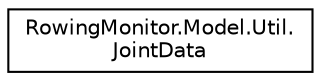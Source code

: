digraph "Graphical Class Hierarchy"
{
  edge [fontname="Helvetica",fontsize="10",labelfontname="Helvetica",labelfontsize="10"];
  node [fontname="Helvetica",fontsize="10",shape=record];
  rankdir="LR";
  Node0 [label="RowingMonitor.Model.Util.\lJointData",height=0.2,width=0.4,color="black", fillcolor="white", style="filled",URL="$struct_rowing_monitor_1_1_model_1_1_util_1_1_joint_data.html"];
}
